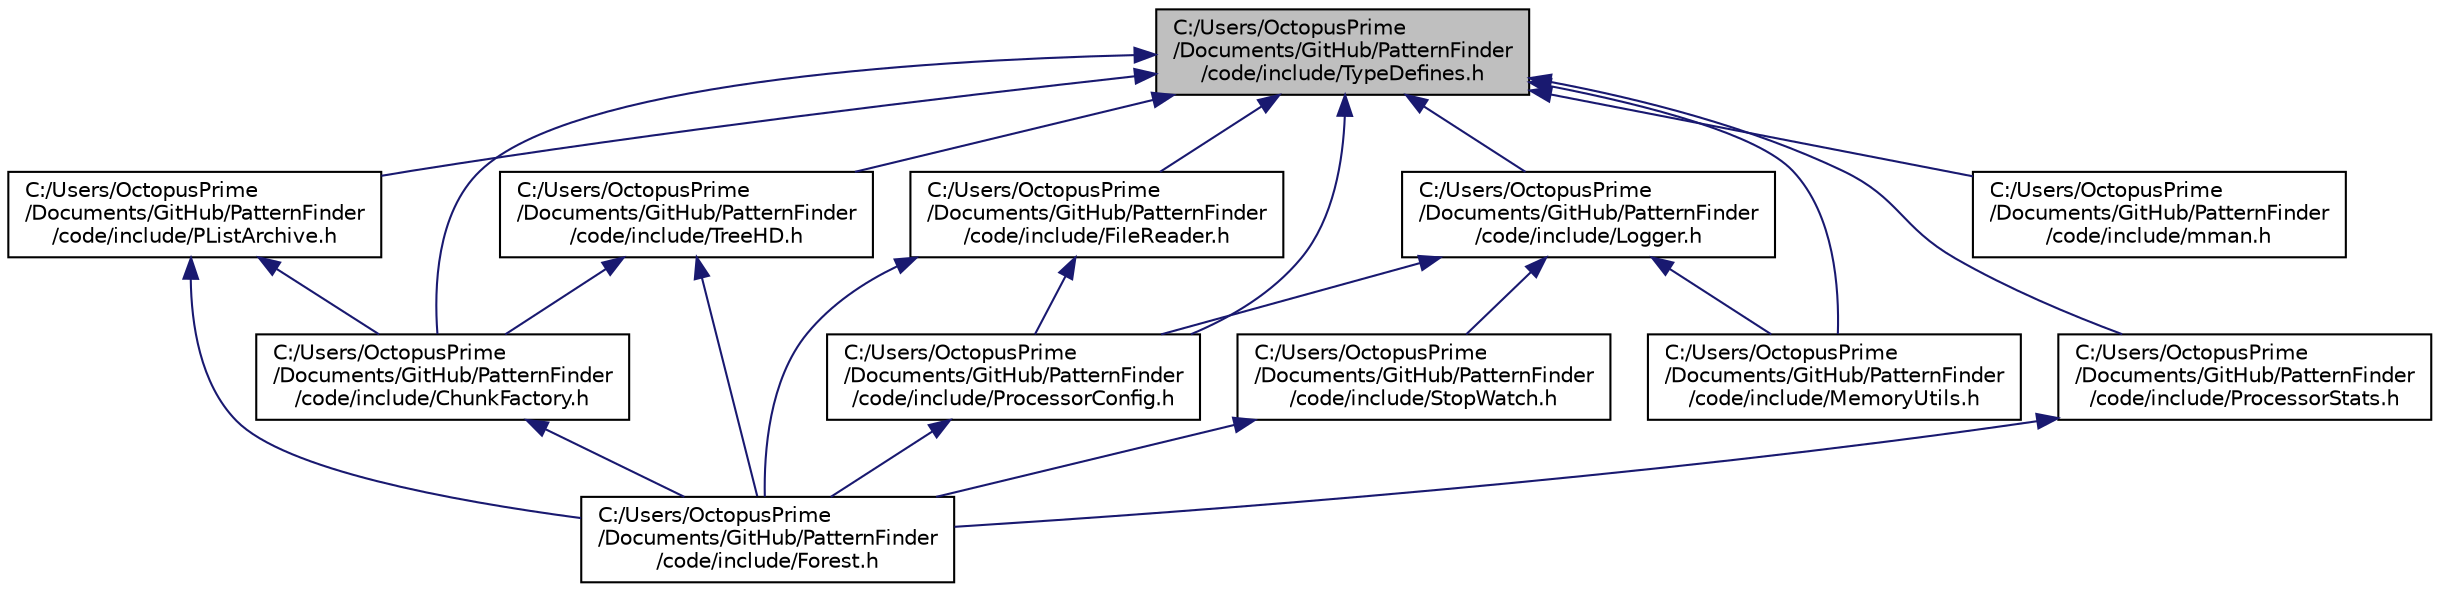 digraph "C:/Users/OctopusPrime/Documents/GitHub/PatternFinder/code/include/TypeDefines.h"
{
  edge [fontname="Helvetica",fontsize="10",labelfontname="Helvetica",labelfontsize="10"];
  node [fontname="Helvetica",fontsize="10",shape=record];
  Node6 [label="C:/Users/OctopusPrime\l/Documents/GitHub/PatternFinder\l/code/include/TypeDefines.h",height=0.2,width=0.4,color="black", fillcolor="grey75", style="filled", fontcolor="black"];
  Node6 -> Node7 [dir="back",color="midnightblue",fontsize="10",style="solid",fontname="Helvetica"];
  Node7 [label="C:/Users/OctopusPrime\l/Documents/GitHub/PatternFinder\l/code/include/TreeHD.h",height=0.2,width=0.4,color="black", fillcolor="white", style="filled",URL="$TreeHD_8h.html",tooltip="Hard Drive processing class that stores the pattern string in a map and it&#39;s occurrences in a file..."];
  Node7 -> Node8 [dir="back",color="midnightblue",fontsize="10",style="solid",fontname="Helvetica"];
  Node8 [label="C:/Users/OctopusPrime\l/Documents/GitHub/PatternFinder\l/code/include/ChunkFactory.h",height=0.2,width=0.4,color="black", fillcolor="white", style="filled",URL="$ChunkFactory_8h.html",tooltip="Generates files with pattern data. "];
  Node8 -> Node9 [dir="back",color="midnightblue",fontsize="10",style="solid",fontname="Helvetica"];
  Node9 [label="C:/Users/OctopusPrime\l/Documents/GitHub/PatternFinder\l/code/include/Forest.h",height=0.2,width=0.4,color="black", fillcolor="white", style="filled",URL="$Forest_8h.html",tooltip="Contains algorithms to process patterns. "];
  Node7 -> Node9 [dir="back",color="midnightblue",fontsize="10",style="solid",fontname="Helvetica"];
  Node6 -> Node8 [dir="back",color="midnightblue",fontsize="10",style="solid",fontname="Helvetica"];
  Node6 -> Node10 [dir="back",color="midnightblue",fontsize="10",style="solid",fontname="Helvetica"];
  Node10 [label="C:/Users/OctopusPrime\l/Documents/GitHub/PatternFinder\l/code/include/PListArchive.h",height=0.2,width=0.4,color="black", fillcolor="white", style="filled",URL="$PListArchive_8h.html",tooltip="Writes pattern information to file. "];
  Node10 -> Node8 [dir="back",color="midnightblue",fontsize="10",style="solid",fontname="Helvetica"];
  Node10 -> Node9 [dir="back",color="midnightblue",fontsize="10",style="solid",fontname="Helvetica"];
  Node6 -> Node11 [dir="back",color="midnightblue",fontsize="10",style="solid",fontname="Helvetica"];
  Node11 [label="C:/Users/OctopusPrime\l/Documents/GitHub/PatternFinder\l/code/include/FileReader.h",height=0.2,width=0.4,color="black", fillcolor="white", style="filled",URL="$FileReader_8h.html",tooltip="File management wrapper. "];
  Node11 -> Node9 [dir="back",color="midnightblue",fontsize="10",style="solid",fontname="Helvetica"];
  Node11 -> Node12 [dir="back",color="midnightblue",fontsize="10",style="solid",fontname="Helvetica"];
  Node12 [label="C:/Users/OctopusPrime\l/Documents/GitHub/PatternFinder\l/code/include/ProcessorConfig.h",height=0.2,width=0.4,color="black", fillcolor="white", style="filled",URL="$ProcessorConfig_8h.html",tooltip="ProcessorConfig class contains all configuration parameters from command line arguments. "];
  Node12 -> Node9 [dir="back",color="midnightblue",fontsize="10",style="solid",fontname="Helvetica"];
  Node6 -> Node13 [dir="back",color="midnightblue",fontsize="10",style="solid",fontname="Helvetica"];
  Node13 [label="C:/Users/OctopusPrime\l/Documents/GitHub/PatternFinder\l/code/include/Logger.h",height=0.2,width=0.4,color="black", fillcolor="white", style="filled",URL="$Logger_8h.html",tooltip="Generates program logging information and csv pattern data. "];
  Node13 -> Node14 [dir="back",color="midnightblue",fontsize="10",style="solid",fontname="Helvetica"];
  Node14 [label="C:/Users/OctopusPrime\l/Documents/GitHub/PatternFinder\l/code/include/StopWatch.h",height=0.2,width=0.4,color="black", fillcolor="white", style="filled",URL="$StopWatch_8h.html",tooltip="StopWatch class gives processing timing information. "];
  Node14 -> Node9 [dir="back",color="midnightblue",fontsize="10",style="solid",fontname="Helvetica"];
  Node13 -> Node12 [dir="back",color="midnightblue",fontsize="10",style="solid",fontname="Helvetica"];
  Node13 -> Node15 [dir="back",color="midnightblue",fontsize="10",style="solid",fontname="Helvetica"];
  Node15 [label="C:/Users/OctopusPrime\l/Documents/GitHub/PatternFinder\l/code/include/MemoryUtils.h",height=0.2,width=0.4,color="black", fillcolor="white", style="filled",URL="$MemoryUtils_8h.html",tooltip="Memory Utility to query OS ram, cpu and hard disk usage. "];
  Node6 -> Node12 [dir="back",color="midnightblue",fontsize="10",style="solid",fontname="Helvetica"];
  Node6 -> Node16 [dir="back",color="midnightblue",fontsize="10",style="solid",fontname="Helvetica"];
  Node16 [label="C:/Users/OctopusPrime\l/Documents/GitHub/PatternFinder\l/code/include/ProcessorStats.h",height=0.2,width=0.4,color="black", fillcolor="white", style="filled",URL="$ProcessorStats_8h.html",tooltip="ProcessorStats class contains statistic information from processing including pattern data..."];
  Node16 -> Node9 [dir="back",color="midnightblue",fontsize="10",style="solid",fontname="Helvetica"];
  Node6 -> Node15 [dir="back",color="midnightblue",fontsize="10",style="solid",fontname="Helvetica"];
  Node6 -> Node17 [dir="back",color="midnightblue",fontsize="10",style="solid",fontname="Helvetica"];
  Node17 [label="C:/Users/OctopusPrime\l/Documents/GitHub/PatternFinder\l/code/include/mman.h",height=0.2,width=0.4,color="black", fillcolor="white", style="filled",URL="$mman_8h.html",tooltip="Declaration of POSIX memory mapping functions and types for Win32. "];
}
